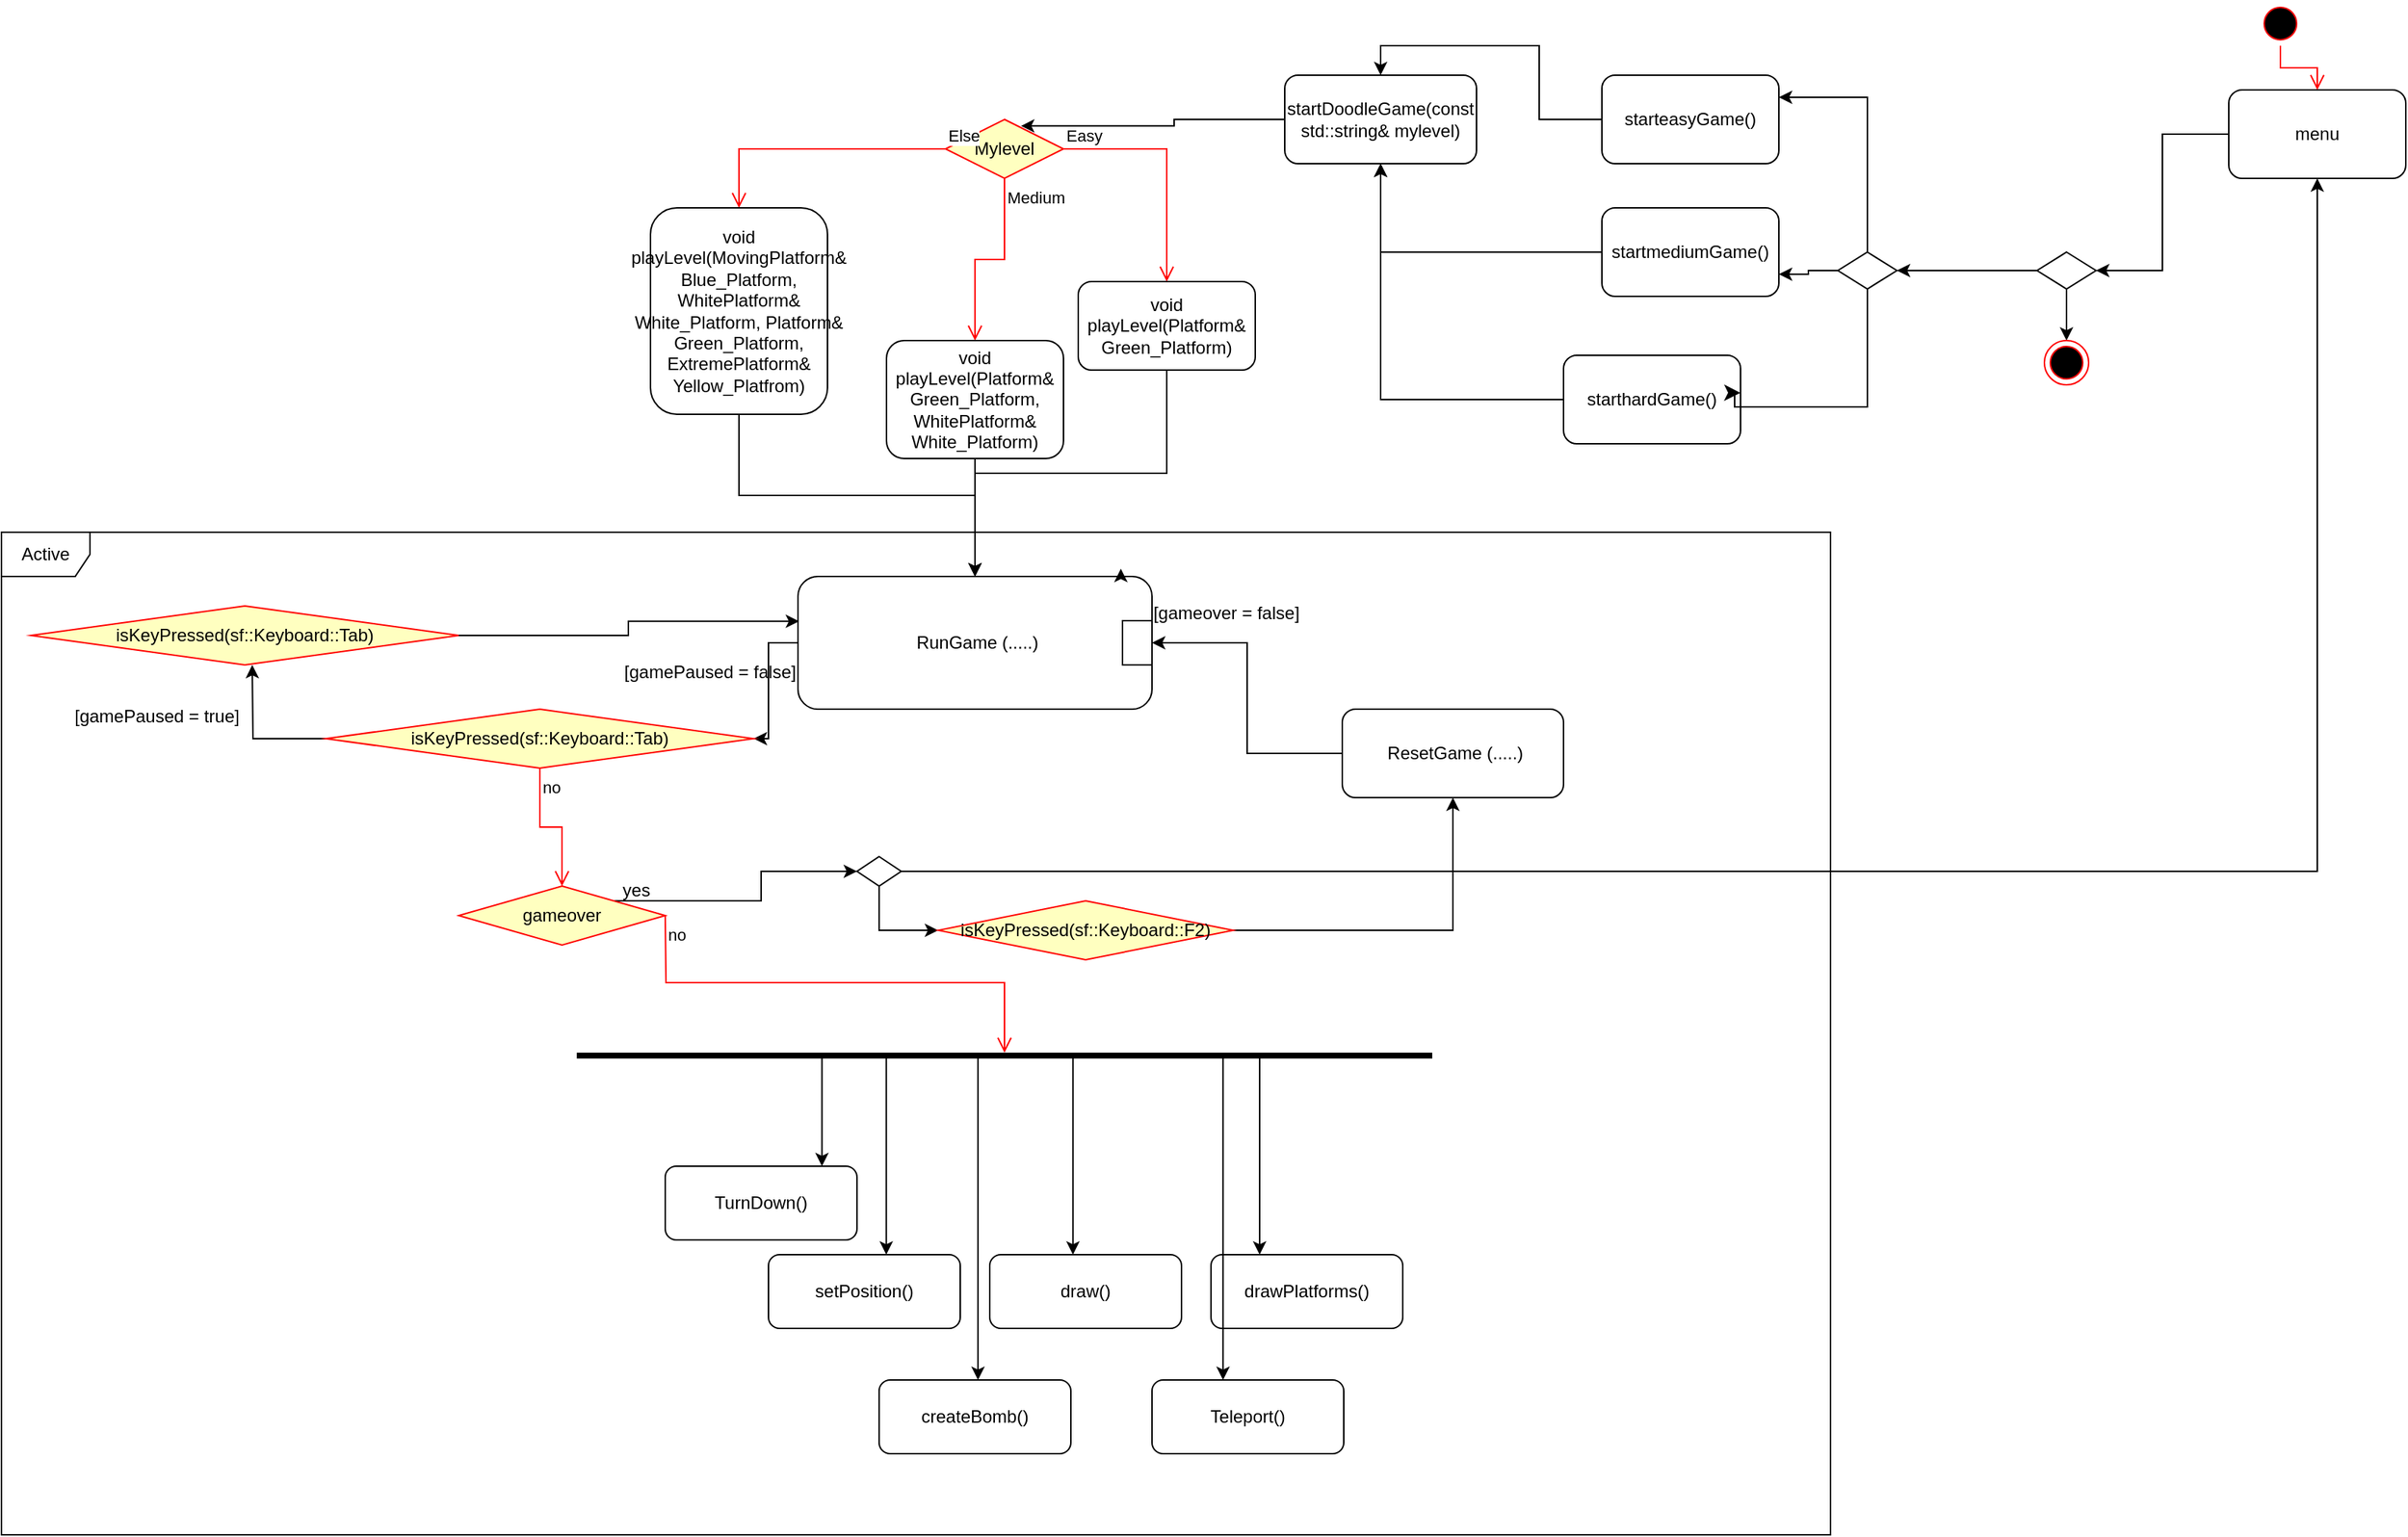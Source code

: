 <mxfile version="23.1.6" type="device">
  <diagram name="Page-1" id="2YBvvXClWsGukQMizWep">
    <mxGraphModel dx="2076" dy="742" grid="1" gridSize="10" guides="1" tooltips="1" connect="1" arrows="1" fold="1" page="1" pageScale="1" pageWidth="850" pageHeight="1100" math="0" shadow="0">
      <root>
        <mxCell id="0" />
        <mxCell id="1" parent="0" />
        <mxCell id="-S_qGIgmb2EWVj3ilB9C-5" style="edgeStyle=orthogonalEdgeStyle;rounded=0;orthogonalLoop=1;jettySize=auto;html=1;entryX=1;entryY=0.5;entryDx=0;entryDy=0;" edge="1" parent="1" source="-S_qGIgmb2EWVj3ilB9C-29" target="-S_qGIgmb2EWVj3ilB9C-25">
          <mxGeometry relative="1" as="geometry">
            <mxPoint x="470" y="200" as="targetPoint" />
          </mxGeometry>
        </mxCell>
        <mxCell id="-S_qGIgmb2EWVj3ilB9C-1" value="menu" style="rounded=1;whiteSpace=wrap;html=1;" vertex="1" parent="1">
          <mxGeometry x="670" y="60" width="120" height="60" as="geometry" />
        </mxCell>
        <mxCell id="-S_qGIgmb2EWVj3ilB9C-3" value="" style="ellipse;html=1;shape=startState;fillColor=#000000;strokeColor=#ff0000;" vertex="1" parent="1">
          <mxGeometry x="690" width="30" height="30" as="geometry" />
        </mxCell>
        <mxCell id="-S_qGIgmb2EWVj3ilB9C-4" value="" style="edgeStyle=orthogonalEdgeStyle;html=1;verticalAlign=bottom;endArrow=open;endSize=8;strokeColor=#ff0000;rounded=0;entryX=0.5;entryY=0;entryDx=0;entryDy=0;" edge="1" source="-S_qGIgmb2EWVj3ilB9C-3" parent="1" target="-S_qGIgmb2EWVj3ilB9C-1">
          <mxGeometry relative="1" as="geometry">
            <mxPoint x="400" y="160" as="targetPoint" />
          </mxGeometry>
        </mxCell>
        <mxCell id="-S_qGIgmb2EWVj3ilB9C-17" style="edgeStyle=orthogonalEdgeStyle;rounded=0;orthogonalLoop=1;jettySize=auto;html=1;entryX=0.5;entryY=0;entryDx=0;entryDy=0;" edge="1" parent="1" source="-S_qGIgmb2EWVj3ilB9C-18" target="-S_qGIgmb2EWVj3ilB9C-28">
          <mxGeometry relative="1" as="geometry">
            <mxPoint x="140" y="125" as="targetPoint" />
          </mxGeometry>
        </mxCell>
        <mxCell id="-S_qGIgmb2EWVj3ilB9C-18" value="starteasyGame()" style="rounded=1;whiteSpace=wrap;html=1;" vertex="1" parent="1">
          <mxGeometry x="245" y="50" width="120" height="60" as="geometry" />
        </mxCell>
        <mxCell id="-S_qGIgmb2EWVj3ilB9C-19" style="edgeStyle=orthogonalEdgeStyle;rounded=0;orthogonalLoop=1;jettySize=auto;html=1;" edge="1" parent="1" source="-S_qGIgmb2EWVj3ilB9C-20" target="-S_qGIgmb2EWVj3ilB9C-28">
          <mxGeometry relative="1" as="geometry">
            <mxPoint x="205" y="170" as="targetPoint" />
          </mxGeometry>
        </mxCell>
        <mxCell id="-S_qGIgmb2EWVj3ilB9C-20" value="startmediumGame()" style="rounded=1;whiteSpace=wrap;html=1;" vertex="1" parent="1">
          <mxGeometry x="245" y="140" width="120" height="60" as="geometry" />
        </mxCell>
        <mxCell id="-S_qGIgmb2EWVj3ilB9C-21" value="starthardGame()" style="rounded=1;whiteSpace=wrap;html=1;" vertex="1" parent="1">
          <mxGeometry x="219" y="240" width="120" height="60" as="geometry" />
        </mxCell>
        <mxCell id="-S_qGIgmb2EWVj3ilB9C-22" style="edgeStyle=orthogonalEdgeStyle;rounded=0;orthogonalLoop=1;jettySize=auto;html=1;entryX=0.5;entryY=1;entryDx=0;entryDy=0;" edge="1" parent="1" source="-S_qGIgmb2EWVj3ilB9C-21" target="-S_qGIgmb2EWVj3ilB9C-28">
          <mxGeometry relative="1" as="geometry">
            <mxPoint x="165" y="183" as="targetPoint" />
          </mxGeometry>
        </mxCell>
        <mxCell id="-S_qGIgmb2EWVj3ilB9C-23" style="edgeStyle=orthogonalEdgeStyle;rounded=0;orthogonalLoop=1;jettySize=auto;html=1;entryX=1;entryY=0.75;entryDx=0;entryDy=0;" edge="1" parent="1" source="-S_qGIgmb2EWVj3ilB9C-25" target="-S_qGIgmb2EWVj3ilB9C-20">
          <mxGeometry relative="1" as="geometry" />
        </mxCell>
        <mxCell id="-S_qGIgmb2EWVj3ilB9C-24" style="edgeStyle=orthogonalEdgeStyle;rounded=0;orthogonalLoop=1;jettySize=auto;html=1;" edge="1" parent="1" source="-S_qGIgmb2EWVj3ilB9C-25" target="-S_qGIgmb2EWVj3ilB9C-18">
          <mxGeometry relative="1" as="geometry">
            <Array as="points">
              <mxPoint x="425" y="65" />
            </Array>
          </mxGeometry>
        </mxCell>
        <mxCell id="-S_qGIgmb2EWVj3ilB9C-25" value="" style="rhombus;whiteSpace=wrap;html=1;" vertex="1" parent="1">
          <mxGeometry x="405" y="170" width="40" height="25" as="geometry" />
        </mxCell>
        <mxCell id="-S_qGIgmb2EWVj3ilB9C-26" value="" style="edgeStyle=segmentEdgeStyle;endArrow=classic;html=1;curved=0;rounded=0;endSize=8;startSize=8;entryX=1;entryY=0.424;entryDx=0;entryDy=0;entryPerimeter=0;exitX=0.5;exitY=1;exitDx=0;exitDy=0;" edge="1" parent="1" source="-S_qGIgmb2EWVj3ilB9C-25" target="-S_qGIgmb2EWVj3ilB9C-21">
          <mxGeometry width="50" height="50" relative="1" as="geometry">
            <mxPoint x="365" y="305" as="sourcePoint" />
            <mxPoint x="415" y="255" as="targetPoint" />
            <Array as="points">
              <mxPoint x="425" y="275" />
              <mxPoint x="335" y="275" />
              <mxPoint x="335" y="265" />
            </Array>
          </mxGeometry>
        </mxCell>
        <mxCell id="-S_qGIgmb2EWVj3ilB9C-28" value="startDoodleGame(const std::string&amp;amp; mylevel)" style="rounded=1;whiteSpace=wrap;html=1;" vertex="1" parent="1">
          <mxGeometry x="30" y="50" width="130" height="60" as="geometry" />
        </mxCell>
        <mxCell id="-S_qGIgmb2EWVj3ilB9C-31" value="" style="edgeStyle=orthogonalEdgeStyle;rounded=0;orthogonalLoop=1;jettySize=auto;html=1;entryX=1;entryY=0.5;entryDx=0;entryDy=0;" edge="1" parent="1" source="-S_qGIgmb2EWVj3ilB9C-1" target="-S_qGIgmb2EWVj3ilB9C-29">
          <mxGeometry relative="1" as="geometry">
            <mxPoint x="445" y="183" as="targetPoint" />
            <mxPoint x="670" y="90" as="sourcePoint" />
          </mxGeometry>
        </mxCell>
        <mxCell id="-S_qGIgmb2EWVj3ilB9C-32" style="edgeStyle=orthogonalEdgeStyle;rounded=0;orthogonalLoop=1;jettySize=auto;html=1;" edge="1" parent="1" source="-S_qGIgmb2EWVj3ilB9C-29" target="-S_qGIgmb2EWVj3ilB9C-33">
          <mxGeometry relative="1" as="geometry">
            <mxPoint x="560" y="280" as="targetPoint" />
          </mxGeometry>
        </mxCell>
        <mxCell id="-S_qGIgmb2EWVj3ilB9C-29" value="" style="rhombus;whiteSpace=wrap;html=1;" vertex="1" parent="1">
          <mxGeometry x="540" y="170" width="40" height="25" as="geometry" />
        </mxCell>
        <mxCell id="-S_qGIgmb2EWVj3ilB9C-33" value="" style="ellipse;html=1;shape=endState;fillColor=#000000;strokeColor=#ff0000;" vertex="1" parent="1">
          <mxGeometry x="545" y="230" width="30" height="30" as="geometry" />
        </mxCell>
        <mxCell id="-S_qGIgmb2EWVj3ilB9C-86" style="edgeStyle=orthogonalEdgeStyle;rounded=0;orthogonalLoop=1;jettySize=auto;html=1;" edge="1" parent="1" source="-S_qGIgmb2EWVj3ilB9C-36" target="-S_qGIgmb2EWVj3ilB9C-65">
          <mxGeometry relative="1" as="geometry">
            <mxPoint x="-290" y="530" as="targetPoint" />
          </mxGeometry>
        </mxCell>
        <mxCell id="-S_qGIgmb2EWVj3ilB9C-36" value="&amp;nbsp;RunGame (.....)" style="rounded=1;whiteSpace=wrap;html=1;" vertex="1" parent="1">
          <mxGeometry x="-300" y="390" width="240" height="90" as="geometry" />
        </mxCell>
        <mxCell id="-S_qGIgmb2EWVj3ilB9C-44" value="Mylevel" style="rhombus;whiteSpace=wrap;html=1;fontColor=#000000;fillColor=#ffffc0;strokeColor=#ff0000;" vertex="1" parent="1">
          <mxGeometry x="-200" y="80" width="80" height="40" as="geometry" />
        </mxCell>
        <mxCell id="-S_qGIgmb2EWVj3ilB9C-45" value="Easy" style="edgeStyle=orthogonalEdgeStyle;html=1;align=left;verticalAlign=bottom;endArrow=open;endSize=8;strokeColor=#ff0000;rounded=0;" edge="1" source="-S_qGIgmb2EWVj3ilB9C-44" parent="1" target="-S_qGIgmb2EWVj3ilB9C-51">
          <mxGeometry x="-1" relative="1" as="geometry">
            <mxPoint x="-40" y="150" as="targetPoint" />
          </mxGeometry>
        </mxCell>
        <mxCell id="-S_qGIgmb2EWVj3ilB9C-46" value="Medium" style="edgeStyle=orthogonalEdgeStyle;html=1;align=left;verticalAlign=top;endArrow=open;endSize=8;strokeColor=#ff0000;rounded=0;" edge="1" source="-S_qGIgmb2EWVj3ilB9C-44" parent="1" target="-S_qGIgmb2EWVj3ilB9C-50">
          <mxGeometry x="-1" relative="1" as="geometry">
            <mxPoint x="-180" y="230" as="targetPoint" />
          </mxGeometry>
        </mxCell>
        <mxCell id="-S_qGIgmb2EWVj3ilB9C-48" value="Else" style="edgeStyle=orthogonalEdgeStyle;html=1;align=left;verticalAlign=bottom;endArrow=open;endSize=8;strokeColor=#ff0000;rounded=0;exitX=0;exitY=0.5;exitDx=0;exitDy=0;" edge="1" parent="1" source="-S_qGIgmb2EWVj3ilB9C-44" target="-S_qGIgmb2EWVj3ilB9C-49">
          <mxGeometry x="-1" relative="1" as="geometry">
            <mxPoint x="-30" y="160" as="targetPoint" />
            <mxPoint x="-130" y="160" as="sourcePoint" />
          </mxGeometry>
        </mxCell>
        <mxCell id="-S_qGIgmb2EWVj3ilB9C-54" style="edgeStyle=orthogonalEdgeStyle;rounded=0;orthogonalLoop=1;jettySize=auto;html=1;" edge="1" parent="1" source="-S_qGIgmb2EWVj3ilB9C-49" target="-S_qGIgmb2EWVj3ilB9C-36">
          <mxGeometry relative="1" as="geometry" />
        </mxCell>
        <mxCell id="-S_qGIgmb2EWVj3ilB9C-49" value="void playLevel(MovingPlatform&amp;amp; Blue_Platform, WhitePlatform&amp;amp; White_Platform, Platform&amp;amp; Green_Platform, ExtremePlatform&amp;amp; Yellow_Platfrom)" style="rounded=1;whiteSpace=wrap;html=1;" vertex="1" parent="1">
          <mxGeometry x="-400" y="140" width="120" height="140" as="geometry" />
        </mxCell>
        <mxCell id="-S_qGIgmb2EWVj3ilB9C-55" style="edgeStyle=orthogonalEdgeStyle;rounded=0;orthogonalLoop=1;jettySize=auto;html=1;entryX=0.5;entryY=0;entryDx=0;entryDy=0;" edge="1" parent="1" source="-S_qGIgmb2EWVj3ilB9C-50" target="-S_qGIgmb2EWVj3ilB9C-36">
          <mxGeometry relative="1" as="geometry" />
        </mxCell>
        <mxCell id="-S_qGIgmb2EWVj3ilB9C-50" value="void playLevel(Platform&amp;amp; Green_Platform, WhitePlatform&amp;amp; White_Platform)" style="rounded=1;whiteSpace=wrap;html=1;" vertex="1" parent="1">
          <mxGeometry x="-240" y="230" width="120" height="80" as="geometry" />
        </mxCell>
        <mxCell id="-S_qGIgmb2EWVj3ilB9C-56" style="edgeStyle=orthogonalEdgeStyle;rounded=0;orthogonalLoop=1;jettySize=auto;html=1;" edge="1" parent="1" source="-S_qGIgmb2EWVj3ilB9C-51" target="-S_qGIgmb2EWVj3ilB9C-36">
          <mxGeometry relative="1" as="geometry" />
        </mxCell>
        <mxCell id="-S_qGIgmb2EWVj3ilB9C-51" value="void playLevel(Platform&amp;amp; Green_Platform)" style="rounded=1;whiteSpace=wrap;html=1;" vertex="1" parent="1">
          <mxGeometry x="-110" y="190.0" width="120" height="60" as="geometry" />
        </mxCell>
        <mxCell id="-S_qGIgmb2EWVj3ilB9C-52" style="edgeStyle=orthogonalEdgeStyle;rounded=0;orthogonalLoop=1;jettySize=auto;html=1;exitX=0.75;exitY=0;exitDx=0;exitDy=0;entryX=0.912;entryY=-0.058;entryDx=0;entryDy=0;entryPerimeter=0;" edge="1" parent="1" source="-S_qGIgmb2EWVj3ilB9C-36" target="-S_qGIgmb2EWVj3ilB9C-36">
          <mxGeometry relative="1" as="geometry" />
        </mxCell>
        <mxCell id="-S_qGIgmb2EWVj3ilB9C-53" style="edgeStyle=orthogonalEdgeStyle;rounded=0;orthogonalLoop=1;jettySize=auto;html=1;entryX=0.64;entryY=0.11;entryDx=0;entryDy=0;entryPerimeter=0;" edge="1" parent="1" source="-S_qGIgmb2EWVj3ilB9C-28" target="-S_qGIgmb2EWVj3ilB9C-44">
          <mxGeometry relative="1" as="geometry" />
        </mxCell>
        <mxCell id="-S_qGIgmb2EWVj3ilB9C-91" style="edgeStyle=orthogonalEdgeStyle;rounded=0;orthogonalLoop=1;jettySize=auto;html=1;" edge="1" parent="1" source="-S_qGIgmb2EWVj3ilB9C-65">
          <mxGeometry relative="1" as="geometry">
            <mxPoint x="-670" y="450" as="targetPoint" />
          </mxGeometry>
        </mxCell>
        <mxCell id="-S_qGIgmb2EWVj3ilB9C-65" value="isKeyPressed(sf::Keyboard::Tab)" style="rhombus;whiteSpace=wrap;html=1;fontColor=#000000;fillColor=#ffffc0;strokeColor=#ff0000;" vertex="1" parent="1">
          <mxGeometry x="-620" y="480" width="290" height="40" as="geometry" />
        </mxCell>
        <mxCell id="-S_qGIgmb2EWVj3ilB9C-67" value="no" style="edgeStyle=orthogonalEdgeStyle;html=1;align=left;verticalAlign=top;endArrow=open;endSize=8;strokeColor=#ff0000;rounded=0;" edge="1" source="-S_qGIgmb2EWVj3ilB9C-65" parent="1" target="-S_qGIgmb2EWVj3ilB9C-81">
          <mxGeometry x="-1" relative="1" as="geometry">
            <mxPoint x="-390" y="580" as="targetPoint" />
          </mxGeometry>
        </mxCell>
        <mxCell id="-S_qGIgmb2EWVj3ilB9C-68" value="" style="line;strokeWidth=4;html=1;perimeter=backbonePerimeter;points=[];outlineConnect=0;" vertex="1" parent="1">
          <mxGeometry x="-450" y="710" width="580" height="10" as="geometry" />
        </mxCell>
        <mxCell id="-S_qGIgmb2EWVj3ilB9C-69" value="" style="endArrow=classic;html=1;rounded=0;" edge="1" parent="1" source="-S_qGIgmb2EWVj3ilB9C-68" target="-S_qGIgmb2EWVj3ilB9C-71">
          <mxGeometry width="50" height="50" relative="1" as="geometry">
            <mxPoint x="90" y="850" as="sourcePoint" />
            <mxPoint x="140" y="800" as="targetPoint" />
          </mxGeometry>
        </mxCell>
        <mxCell id="-S_qGIgmb2EWVj3ilB9C-70" value="drawPlatforms()" style="rounded=1;whiteSpace=wrap;html=1;" vertex="1" parent="1">
          <mxGeometry x="-20" y="850" width="130" height="50" as="geometry" />
        </mxCell>
        <mxCell id="-S_qGIgmb2EWVj3ilB9C-71" value="draw()" style="rounded=1;whiteSpace=wrap;html=1;" vertex="1" parent="1">
          <mxGeometry x="-170" y="850" width="130" height="50" as="geometry" />
        </mxCell>
        <mxCell id="-S_qGIgmb2EWVj3ilB9C-72" value="setPosition()" style="rounded=1;whiteSpace=wrap;html=1;" vertex="1" parent="1">
          <mxGeometry x="-320" y="850" width="130" height="50" as="geometry" />
        </mxCell>
        <mxCell id="-S_qGIgmb2EWVj3ilB9C-73" value="" style="endArrow=classic;html=1;rounded=0;" edge="1" parent="1" source="-S_qGIgmb2EWVj3ilB9C-68" target="-S_qGIgmb2EWVj3ilB9C-70">
          <mxGeometry width="50" height="50" relative="1" as="geometry">
            <mxPoint x="-134" y="786" as="sourcePoint" />
            <mxPoint x="-134" y="890" as="targetPoint" />
          </mxGeometry>
        </mxCell>
        <mxCell id="-S_qGIgmb2EWVj3ilB9C-74" value="" style="endArrow=classic;html=1;rounded=0;" edge="1" parent="1" source="-S_qGIgmb2EWVj3ilB9C-68" target="-S_qGIgmb2EWVj3ilB9C-72">
          <mxGeometry width="50" height="50" relative="1" as="geometry">
            <mxPoint x="-124" y="796" as="sourcePoint" />
            <mxPoint x="-124" y="900" as="targetPoint" />
          </mxGeometry>
        </mxCell>
        <mxCell id="-S_qGIgmb2EWVj3ilB9C-75" value="" style="endArrow=classic;html=1;rounded=0;" edge="1" parent="1" source="-S_qGIgmb2EWVj3ilB9C-68" target="-S_qGIgmb2EWVj3ilB9C-76">
          <mxGeometry width="50" height="50" relative="1" as="geometry">
            <mxPoint x="-184" y="850" as="sourcePoint" />
            <mxPoint x="80" y="874" as="targetPoint" />
          </mxGeometry>
        </mxCell>
        <mxCell id="-S_qGIgmb2EWVj3ilB9C-76" value="createBomb()" style="rounded=1;whiteSpace=wrap;html=1;" vertex="1" parent="1">
          <mxGeometry x="-245" y="935" width="130" height="50" as="geometry" />
        </mxCell>
        <mxCell id="-S_qGIgmb2EWVj3ilB9C-77" value="" style="endArrow=classic;html=1;rounded=0;" edge="1" parent="1" source="-S_qGIgmb2EWVj3ilB9C-68" target="-S_qGIgmb2EWVj3ilB9C-78">
          <mxGeometry width="50" height="50" relative="1" as="geometry">
            <mxPoint x="-44" y="850" as="sourcePoint" />
            <mxPoint x="220" y="874" as="targetPoint" />
          </mxGeometry>
        </mxCell>
        <mxCell id="-S_qGIgmb2EWVj3ilB9C-78" value="Teleport()" style="rounded=1;whiteSpace=wrap;html=1;" vertex="1" parent="1">
          <mxGeometry x="-60" y="935" width="130" height="50" as="geometry" />
        </mxCell>
        <mxCell id="-S_qGIgmb2EWVj3ilB9C-79" value="" style="endArrow=classic;html=1;rounded=0;" edge="1" parent="1" source="-S_qGIgmb2EWVj3ilB9C-68" target="-S_qGIgmb2EWVj3ilB9C-80">
          <mxGeometry width="50" height="50" relative="1" as="geometry">
            <mxPoint x="-304" y="850" as="sourcePoint" />
            <mxPoint x="-40" y="874" as="targetPoint" />
          </mxGeometry>
        </mxCell>
        <mxCell id="-S_qGIgmb2EWVj3ilB9C-80" value="TurnDown()" style="rounded=1;whiteSpace=wrap;html=1;" vertex="1" parent="1">
          <mxGeometry x="-390" y="790" width="130" height="50" as="geometry" />
        </mxCell>
        <mxCell id="-S_qGIgmb2EWVj3ilB9C-101" style="edgeStyle=orthogonalEdgeStyle;rounded=0;orthogonalLoop=1;jettySize=auto;html=1;entryX=0;entryY=0.5;entryDx=0;entryDy=0;exitX=1;exitY=0;exitDx=0;exitDy=0;" edge="1" parent="1" source="-S_qGIgmb2EWVj3ilB9C-81" target="-S_qGIgmb2EWVj3ilB9C-100">
          <mxGeometry relative="1" as="geometry" />
        </mxCell>
        <mxCell id="-S_qGIgmb2EWVj3ilB9C-81" value="gameover" style="rhombus;whiteSpace=wrap;html=1;fontColor=#000000;fillColor=#ffffc0;strokeColor=#ff0000;" vertex="1" parent="1">
          <mxGeometry x="-530" y="600" width="140" height="40" as="geometry" />
        </mxCell>
        <mxCell id="-S_qGIgmb2EWVj3ilB9C-90" value="[gamePaused = false]" style="text;html=1;align=center;verticalAlign=middle;resizable=0;points=[];autosize=1;strokeColor=none;fillColor=none;" vertex="1" parent="1">
          <mxGeometry x="-430" y="440" width="140" height="30" as="geometry" />
        </mxCell>
        <mxCell id="-S_qGIgmb2EWVj3ilB9C-92" value="isKeyPressed(sf::Keyboard::Tab)" style="rhombus;whiteSpace=wrap;html=1;fontColor=#000000;fillColor=#ffffc0;strokeColor=#ff0000;" vertex="1" parent="1">
          <mxGeometry x="-820" y="410" width="290" height="40" as="geometry" />
        </mxCell>
        <mxCell id="-S_qGIgmb2EWVj3ilB9C-93" value="[gamePaused = true]" style="text;html=1;align=center;verticalAlign=middle;resizable=0;points=[];autosize=1;strokeColor=none;fillColor=none;" vertex="1" parent="1">
          <mxGeometry x="-805" y="470" width="140" height="30" as="geometry" />
        </mxCell>
        <mxCell id="-S_qGIgmb2EWVj3ilB9C-95" style="edgeStyle=orthogonalEdgeStyle;rounded=0;orthogonalLoop=1;jettySize=auto;html=1;entryX=0.003;entryY=0.338;entryDx=0;entryDy=0;entryPerimeter=0;" edge="1" parent="1" source="-S_qGIgmb2EWVj3ilB9C-92" target="-S_qGIgmb2EWVj3ilB9C-36">
          <mxGeometry relative="1" as="geometry" />
        </mxCell>
        <mxCell id="-S_qGIgmb2EWVj3ilB9C-97" value="Active" style="shape=umlFrame;whiteSpace=wrap;html=1;pointerEvents=0;" vertex="1" parent="1">
          <mxGeometry x="-840" y="360" width="1240" height="680" as="geometry" />
        </mxCell>
        <mxCell id="-S_qGIgmb2EWVj3ilB9C-98" value="no" style="edgeStyle=orthogonalEdgeStyle;html=1;align=left;verticalAlign=top;endArrow=open;endSize=8;strokeColor=#ff0000;rounded=0;" edge="1" parent="1" target="-S_qGIgmb2EWVj3ilB9C-68">
          <mxGeometry x="-1" relative="1" as="geometry">
            <mxPoint x="-375" y="700" as="targetPoint" />
            <mxPoint x="-390" y="620" as="sourcePoint" />
          </mxGeometry>
        </mxCell>
        <mxCell id="-S_qGIgmb2EWVj3ilB9C-102" style="edgeStyle=orthogonalEdgeStyle;rounded=0;orthogonalLoop=1;jettySize=auto;html=1;exitX=1;exitY=0.5;exitDx=0;exitDy=0;" edge="1" parent="1" source="-S_qGIgmb2EWVj3ilB9C-100" target="-S_qGIgmb2EWVj3ilB9C-1">
          <mxGeometry relative="1" as="geometry" />
        </mxCell>
        <mxCell id="-S_qGIgmb2EWVj3ilB9C-113" style="edgeStyle=orthogonalEdgeStyle;rounded=0;orthogonalLoop=1;jettySize=auto;html=1;exitX=0.5;exitY=1;exitDx=0;exitDy=0;entryX=0;entryY=0.5;entryDx=0;entryDy=0;" edge="1" parent="1" source="-S_qGIgmb2EWVj3ilB9C-100" target="-S_qGIgmb2EWVj3ilB9C-106">
          <mxGeometry relative="1" as="geometry">
            <mxPoint x="-330.002" y="630.034" as="sourcePoint" />
            <mxPoint x="-204.95" y="650" as="targetPoint" />
          </mxGeometry>
        </mxCell>
        <mxCell id="-S_qGIgmb2EWVj3ilB9C-100" value="" style="rhombus;whiteSpace=wrap;html=1;" vertex="1" parent="1">
          <mxGeometry x="-260" y="580" width="30" height="20" as="geometry" />
        </mxCell>
        <mxCell id="-S_qGIgmb2EWVj3ilB9C-103" value="yes" style="text;html=1;align=center;verticalAlign=middle;resizable=0;points=[];autosize=1;strokeColor=none;fillColor=none;" vertex="1" parent="1">
          <mxGeometry x="-430" y="588" width="40" height="30" as="geometry" />
        </mxCell>
        <mxCell id="-S_qGIgmb2EWVj3ilB9C-108" style="edgeStyle=orthogonalEdgeStyle;rounded=0;orthogonalLoop=1;jettySize=auto;html=1;" edge="1" parent="1" source="-S_qGIgmb2EWVj3ilB9C-106" target="-S_qGIgmb2EWVj3ilB9C-107">
          <mxGeometry relative="1" as="geometry" />
        </mxCell>
        <mxCell id="-S_qGIgmb2EWVj3ilB9C-106" value="isKeyPressed(sf::Keyboard::F2)" style="rhombus;whiteSpace=wrap;html=1;fontColor=#000000;fillColor=#ffffc0;strokeColor=#ff0000;" vertex="1" parent="1">
          <mxGeometry x="-205" y="610" width="200" height="40" as="geometry" />
        </mxCell>
        <mxCell id="-S_qGIgmb2EWVj3ilB9C-110" style="edgeStyle=orthogonalEdgeStyle;rounded=0;orthogonalLoop=1;jettySize=auto;html=1;" edge="1" parent="1" source="-S_qGIgmb2EWVj3ilB9C-107" target="-S_qGIgmb2EWVj3ilB9C-36">
          <mxGeometry relative="1" as="geometry" />
        </mxCell>
        <mxCell id="-S_qGIgmb2EWVj3ilB9C-107" value="&amp;nbsp;ResetGame (.....)" style="rounded=1;whiteSpace=wrap;html=1;" vertex="1" parent="1">
          <mxGeometry x="69" y="480" width="150" height="60" as="geometry" />
        </mxCell>
        <mxCell id="-S_qGIgmb2EWVj3ilB9C-117" value="" style="rounded=0;whiteSpace=wrap;html=1;" vertex="1" parent="1">
          <mxGeometry x="-80" y="420" width="20" height="30" as="geometry" />
        </mxCell>
        <mxCell id="-S_qGIgmb2EWVj3ilB9C-119" value="[gameover = false]" style="text;html=1;align=center;verticalAlign=middle;resizable=0;points=[];autosize=1;strokeColor=none;fillColor=none;" vertex="1" parent="1">
          <mxGeometry x="-70" y="400" width="120" height="30" as="geometry" />
        </mxCell>
      </root>
    </mxGraphModel>
  </diagram>
</mxfile>
